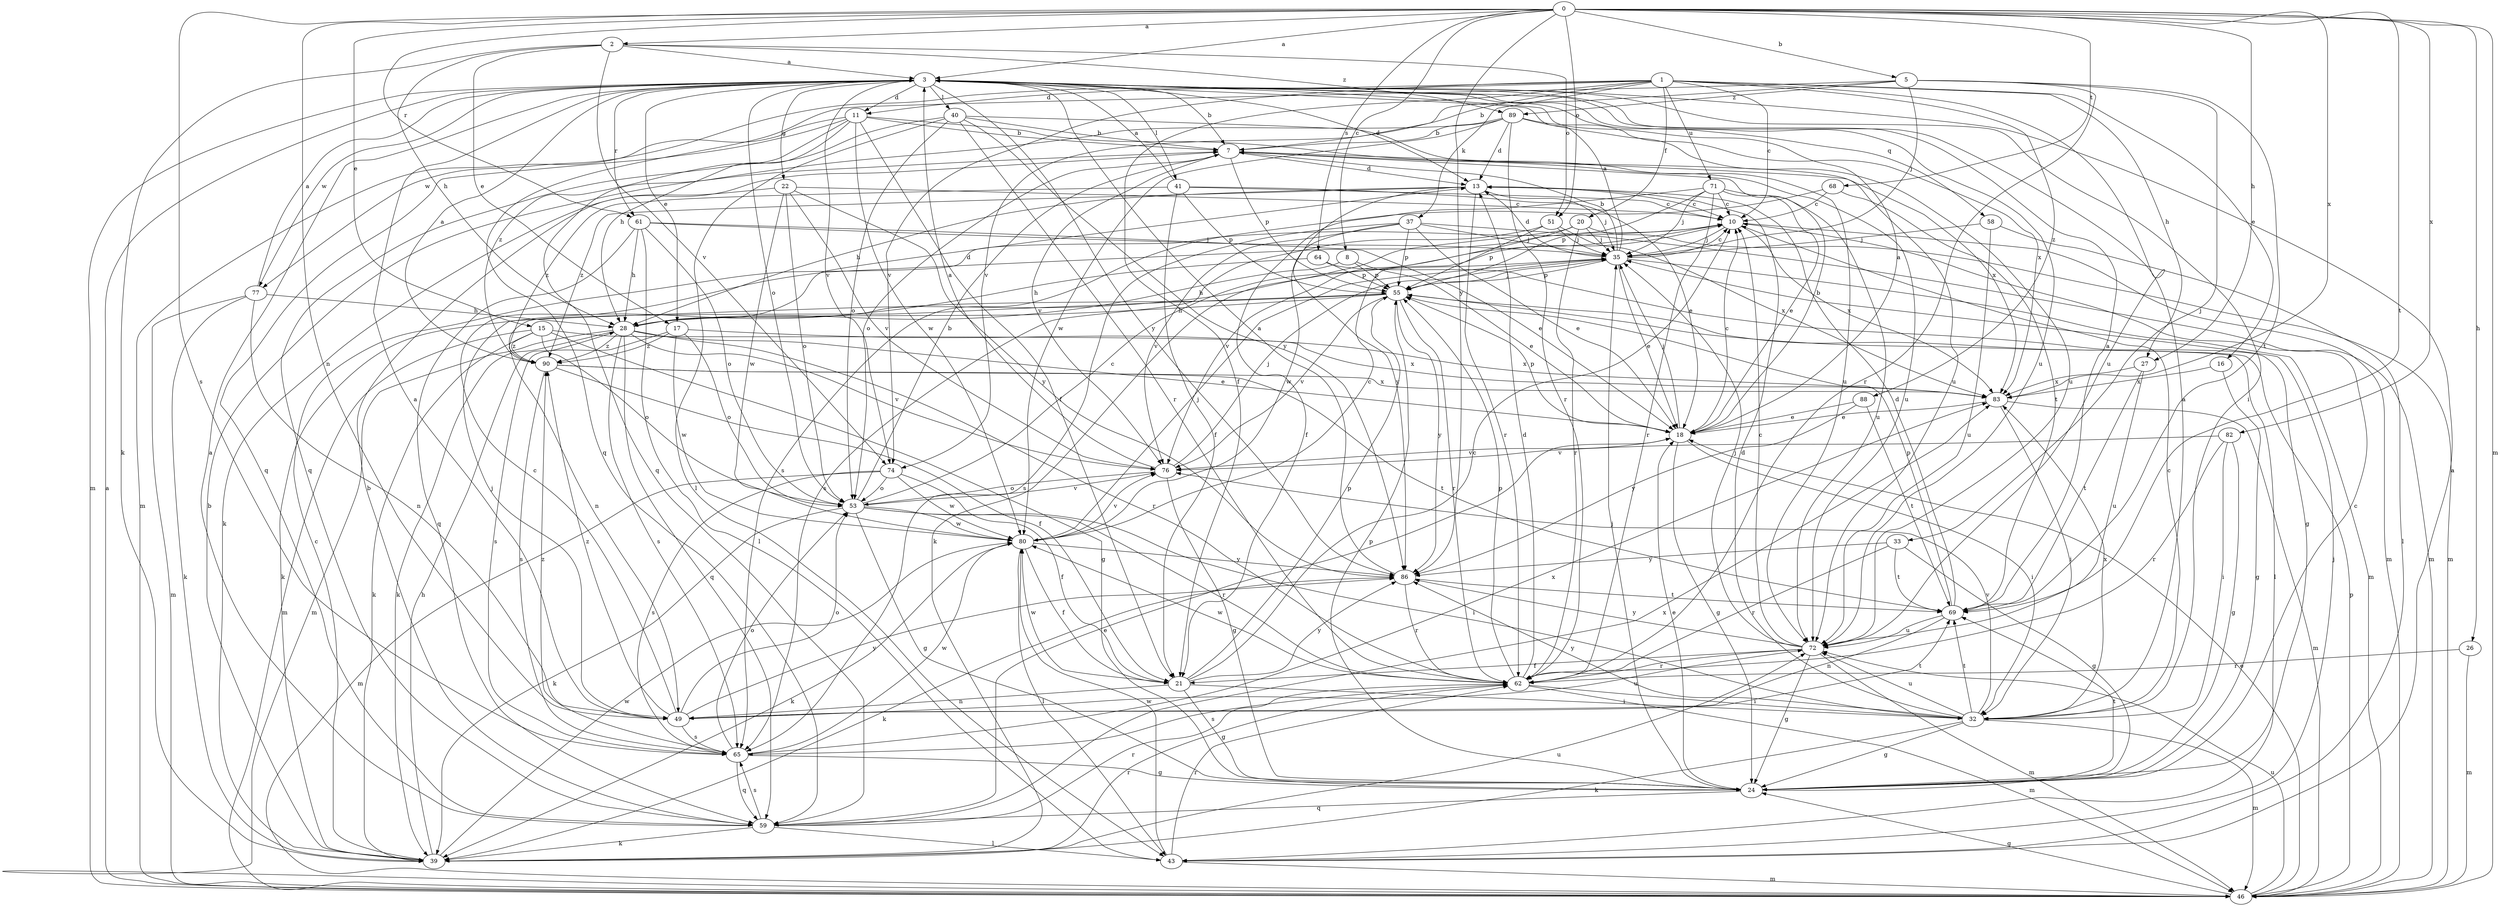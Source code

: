 strict digraph  {
0;
1;
2;
3;
5;
7;
8;
10;
11;
13;
15;
16;
17;
18;
20;
21;
22;
24;
26;
27;
28;
32;
33;
35;
37;
39;
40;
41;
43;
46;
49;
51;
53;
55;
58;
59;
61;
62;
64;
65;
68;
69;
71;
72;
74;
76;
77;
80;
82;
83;
86;
88;
89;
90;
0 -> 2  [label=a];
0 -> 3  [label=a];
0 -> 5  [label=b];
0 -> 8  [label=c];
0 -> 15  [label=e];
0 -> 26  [label=h];
0 -> 27  [label=h];
0 -> 46  [label=m];
0 -> 49  [label=n];
0 -> 51  [label=o];
0 -> 61  [label=r];
0 -> 64  [label=s];
0 -> 65  [label=s];
0 -> 68  [label=t];
0 -> 69  [label=t];
0 -> 82  [label=x];
0 -> 83  [label=x];
0 -> 86  [label=y];
1 -> 7  [label=b];
1 -> 10  [label=c];
1 -> 11  [label=d];
1 -> 16  [label=e];
1 -> 20  [label=f];
1 -> 21  [label=f];
1 -> 27  [label=h];
1 -> 37  [label=k];
1 -> 71  [label=u];
1 -> 72  [label=u];
1 -> 74  [label=v];
1 -> 77  [label=w];
1 -> 88  [label=z];
2 -> 3  [label=a];
2 -> 17  [label=e];
2 -> 28  [label=h];
2 -> 39  [label=k];
2 -> 51  [label=o];
2 -> 74  [label=v];
2 -> 89  [label=z];
3 -> 7  [label=b];
3 -> 11  [label=d];
3 -> 13  [label=d];
3 -> 17  [label=e];
3 -> 22  [label=g];
3 -> 32  [label=i];
3 -> 40  [label=l];
3 -> 41  [label=l];
3 -> 46  [label=m];
3 -> 53  [label=o];
3 -> 58  [label=q];
3 -> 61  [label=r];
3 -> 72  [label=u];
3 -> 74  [label=v];
3 -> 77  [label=w];
3 -> 86  [label=y];
5 -> 33  [label=j];
5 -> 35  [label=j];
5 -> 59  [label=q];
5 -> 62  [label=r];
5 -> 69  [label=t];
5 -> 74  [label=v];
5 -> 89  [label=z];
7 -> 13  [label=d];
7 -> 53  [label=o];
7 -> 55  [label=p];
7 -> 72  [label=u];
7 -> 76  [label=v];
7 -> 83  [label=x];
8 -> 18  [label=e];
8 -> 28  [label=h];
8 -> 55  [label=p];
10 -> 35  [label=j];
10 -> 46  [label=m];
10 -> 83  [label=x];
11 -> 7  [label=b];
11 -> 21  [label=f];
11 -> 28  [label=h];
11 -> 46  [label=m];
11 -> 59  [label=q];
11 -> 72  [label=u];
11 -> 80  [label=w];
11 -> 90  [label=z];
13 -> 10  [label=c];
13 -> 28  [label=h];
13 -> 35  [label=j];
13 -> 62  [label=r];
13 -> 86  [label=y];
13 -> 90  [label=z];
15 -> 24  [label=g];
15 -> 39  [label=k];
15 -> 46  [label=m];
15 -> 53  [label=o];
15 -> 83  [label=x];
15 -> 90  [label=z];
16 -> 24  [label=g];
16 -> 83  [label=x];
17 -> 53  [label=o];
17 -> 65  [label=s];
17 -> 80  [label=w];
17 -> 83  [label=x];
17 -> 90  [label=z];
18 -> 3  [label=a];
18 -> 7  [label=b];
18 -> 10  [label=c];
18 -> 24  [label=g];
18 -> 32  [label=i];
18 -> 35  [label=j];
18 -> 55  [label=p];
18 -> 76  [label=v];
20 -> 35  [label=j];
20 -> 39  [label=k];
20 -> 46  [label=m];
20 -> 62  [label=r];
20 -> 76  [label=v];
21 -> 10  [label=c];
21 -> 24  [label=g];
21 -> 32  [label=i];
21 -> 49  [label=n];
21 -> 55  [label=p];
21 -> 80  [label=w];
21 -> 86  [label=y];
22 -> 10  [label=c];
22 -> 39  [label=k];
22 -> 53  [label=o];
22 -> 76  [label=v];
22 -> 80  [label=w];
22 -> 86  [label=y];
24 -> 10  [label=c];
24 -> 18  [label=e];
24 -> 35  [label=j];
24 -> 55  [label=p];
24 -> 59  [label=q];
24 -> 69  [label=t];
26 -> 46  [label=m];
26 -> 62  [label=r];
27 -> 69  [label=t];
27 -> 72  [label=u];
27 -> 83  [label=x];
28 -> 13  [label=d];
28 -> 18  [label=e];
28 -> 39  [label=k];
28 -> 46  [label=m];
28 -> 59  [label=q];
28 -> 62  [label=r];
28 -> 65  [label=s];
28 -> 76  [label=v];
28 -> 90  [label=z];
32 -> 3  [label=a];
32 -> 10  [label=c];
32 -> 13  [label=d];
32 -> 24  [label=g];
32 -> 39  [label=k];
32 -> 46  [label=m];
32 -> 69  [label=t];
32 -> 72  [label=u];
32 -> 76  [label=v];
32 -> 83  [label=x];
32 -> 86  [label=y];
33 -> 24  [label=g];
33 -> 62  [label=r];
33 -> 69  [label=t];
33 -> 86  [label=y];
35 -> 3  [label=a];
35 -> 7  [label=b];
35 -> 10  [label=c];
35 -> 13  [label=d];
35 -> 18  [label=e];
35 -> 46  [label=m];
35 -> 55  [label=p];
37 -> 18  [label=e];
37 -> 35  [label=j];
37 -> 46  [label=m];
37 -> 55  [label=p];
37 -> 65  [label=s];
37 -> 76  [label=v];
37 -> 80  [label=w];
39 -> 7  [label=b];
39 -> 10  [label=c];
39 -> 28  [label=h];
39 -> 62  [label=r];
39 -> 72  [label=u];
39 -> 80  [label=w];
40 -> 7  [label=b];
40 -> 43  [label=l];
40 -> 53  [label=o];
40 -> 59  [label=q];
40 -> 62  [label=r];
40 -> 72  [label=u];
40 -> 86  [label=y];
41 -> 3  [label=a];
41 -> 10  [label=c];
41 -> 18  [label=e];
41 -> 21  [label=f];
41 -> 55  [label=p];
41 -> 90  [label=z];
43 -> 3  [label=a];
43 -> 35  [label=j];
43 -> 46  [label=m];
43 -> 62  [label=r];
43 -> 80  [label=w];
46 -> 3  [label=a];
46 -> 18  [label=e];
46 -> 24  [label=g];
46 -> 55  [label=p];
46 -> 72  [label=u];
49 -> 3  [label=a];
49 -> 10  [label=c];
49 -> 35  [label=j];
49 -> 53  [label=o];
49 -> 65  [label=s];
49 -> 69  [label=t];
49 -> 72  [label=u];
49 -> 86  [label=y];
49 -> 90  [label=z];
51 -> 35  [label=j];
51 -> 55  [label=p];
51 -> 65  [label=s];
51 -> 83  [label=x];
53 -> 7  [label=b];
53 -> 10  [label=c];
53 -> 24  [label=g];
53 -> 32  [label=i];
53 -> 39  [label=k];
53 -> 62  [label=r];
53 -> 76  [label=v];
53 -> 80  [label=w];
55 -> 28  [label=h];
55 -> 35  [label=j];
55 -> 39  [label=k];
55 -> 43  [label=l];
55 -> 49  [label=n];
55 -> 62  [label=r];
55 -> 76  [label=v];
55 -> 86  [label=y];
58 -> 35  [label=j];
58 -> 43  [label=l];
58 -> 72  [label=u];
59 -> 3  [label=a];
59 -> 7  [label=b];
59 -> 18  [label=e];
59 -> 39  [label=k];
59 -> 43  [label=l];
59 -> 62  [label=r];
59 -> 65  [label=s];
59 -> 83  [label=x];
61 -> 18  [label=e];
61 -> 28  [label=h];
61 -> 35  [label=j];
61 -> 43  [label=l];
61 -> 53  [label=o];
61 -> 59  [label=q];
62 -> 13  [label=d];
62 -> 32  [label=i];
62 -> 46  [label=m];
62 -> 55  [label=p];
62 -> 65  [label=s];
62 -> 80  [label=w];
64 -> 24  [label=g];
64 -> 28  [label=h];
64 -> 55  [label=p];
65 -> 24  [label=g];
65 -> 53  [label=o];
65 -> 59  [label=q];
65 -> 80  [label=w];
65 -> 83  [label=x];
65 -> 90  [label=z];
68 -> 10  [label=c];
68 -> 65  [label=s];
68 -> 69  [label=t];
69 -> 3  [label=a];
69 -> 13  [label=d];
69 -> 49  [label=n];
69 -> 55  [label=p];
69 -> 72  [label=u];
71 -> 10  [label=c];
71 -> 18  [label=e];
71 -> 21  [label=f];
71 -> 35  [label=j];
71 -> 55  [label=p];
71 -> 62  [label=r];
71 -> 72  [label=u];
72 -> 10  [label=c];
72 -> 21  [label=f];
72 -> 24  [label=g];
72 -> 35  [label=j];
72 -> 46  [label=m];
72 -> 62  [label=r];
72 -> 86  [label=y];
74 -> 21  [label=f];
74 -> 46  [label=m];
74 -> 53  [label=o];
74 -> 65  [label=s];
74 -> 80  [label=w];
76 -> 3  [label=a];
76 -> 24  [label=g];
76 -> 35  [label=j];
76 -> 53  [label=o];
77 -> 3  [label=a];
77 -> 28  [label=h];
77 -> 39  [label=k];
77 -> 46  [label=m];
77 -> 49  [label=n];
80 -> 10  [label=c];
80 -> 21  [label=f];
80 -> 35  [label=j];
80 -> 39  [label=k];
80 -> 43  [label=l];
80 -> 76  [label=v];
80 -> 86  [label=y];
82 -> 24  [label=g];
82 -> 32  [label=i];
82 -> 62  [label=r];
82 -> 76  [label=v];
83 -> 18  [label=e];
83 -> 32  [label=i];
83 -> 46  [label=m];
86 -> 3  [label=a];
86 -> 39  [label=k];
86 -> 62  [label=r];
86 -> 69  [label=t];
88 -> 18  [label=e];
88 -> 69  [label=t];
88 -> 86  [label=y];
89 -> 7  [label=b];
89 -> 13  [label=d];
89 -> 59  [label=q];
89 -> 62  [label=r];
89 -> 72  [label=u];
89 -> 80  [label=w];
89 -> 83  [label=x];
90 -> 3  [label=a];
90 -> 21  [label=f];
90 -> 65  [label=s];
90 -> 69  [label=t];
90 -> 83  [label=x];
}
